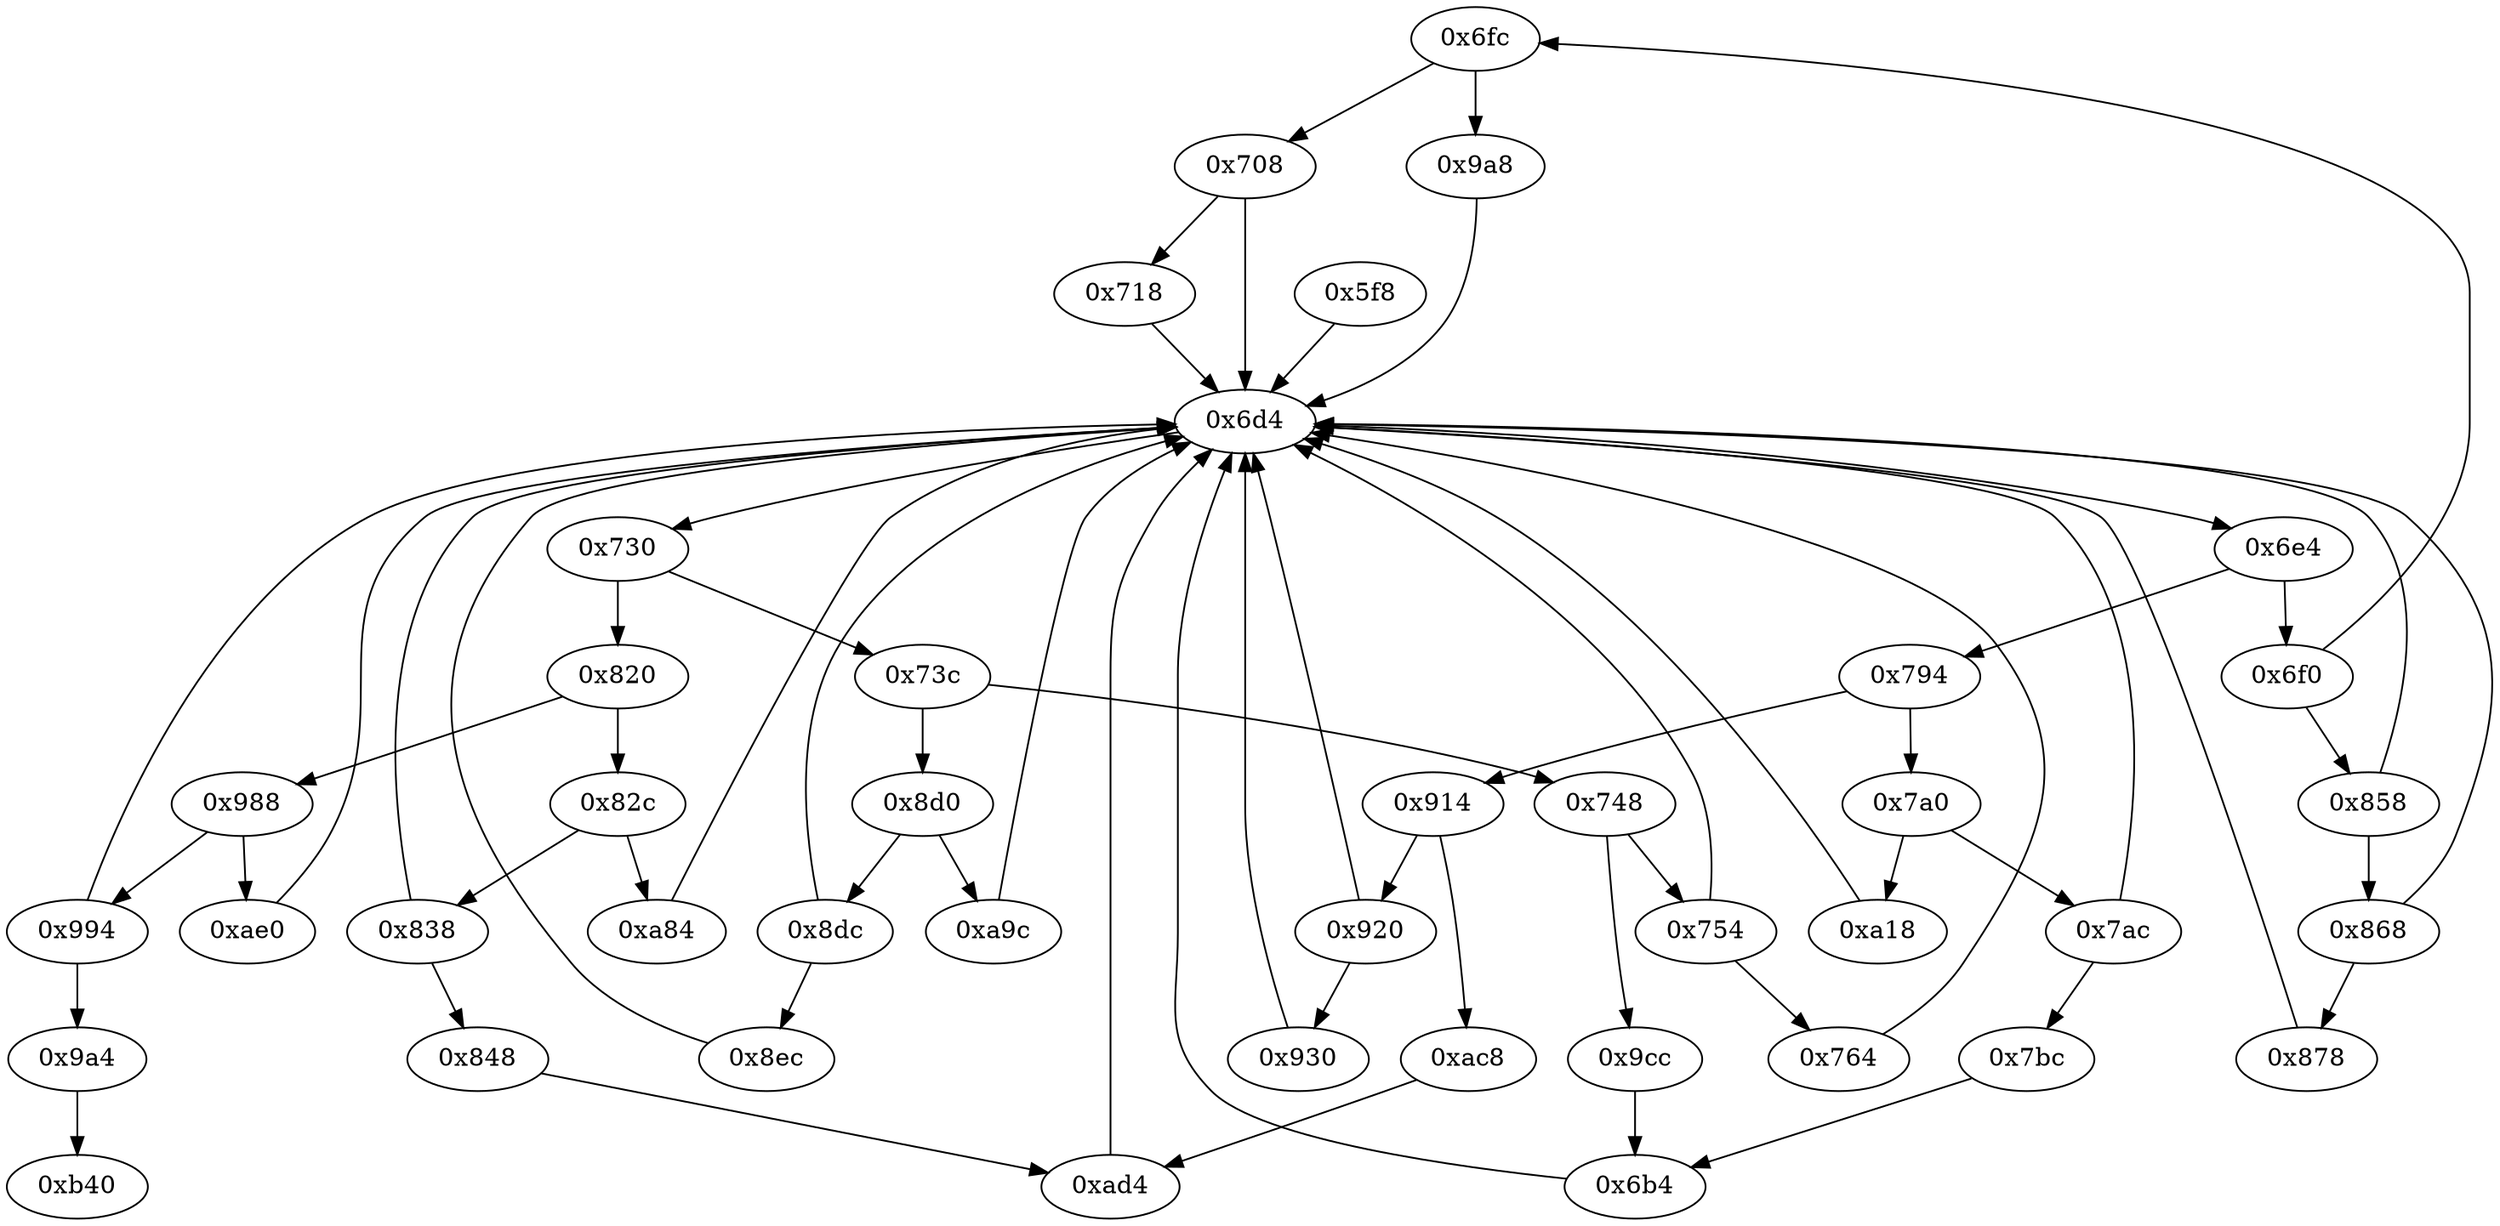 strict digraph "" {
	"0x6fc"	 [opcode="[u'ldr', u'cmp', u'b']"];
	"0x9a8"	 [opcode="[u'ldr', u'lsl', u'str', u'ldr', u'rsb', u'rsb', u'str', u'ldr', u'b']"];
	"0x6fc" -> "0x9a8";
	"0x708"	 [opcode="[u'ldr', u'cmp', u'mov', u'b']"];
	"0x6fc" -> "0x708";
	"0x9cc"	 [opcode="[u'ldr', u'ldr', u'bl', u'ldr', u'ldr', u'mvn', u'ldr', u'rsb', u'mvn', u'mul', u'eor', u'and', u'ldr', u'ldr', u'mov', u'mov', \
u'cmp', u'mov', u'b']"];
	"0x6b4"	 [opcode="[u'cmp', u'mov', u'mov', u'cmp', u'mov', u'mov', u'teq', u'mov']"];
	"0x9cc" -> "0x6b4";
	"0x8ec"	 [opcode="[u'ldr', u'str', u'ldr', u'str', u'ldr', u'ldr', u'ldr', u'cmp', u'mov', u'b']"];
	"0x6d4"	 [opcode="[u'mov', u'ldr', u'cmp', u'b']"];
	"0x8ec" -> "0x6d4";
	"0x6e4"	 [opcode="[u'ldr', u'cmp', u'b']"];
	"0x6d4" -> "0x6e4";
	"0x730"	 [opcode="[u'ldr', u'cmp', u'b']"];
	"0x6d4" -> "0x730";
	"0x7bc"	 [opcode="[u'ldr', u'ldr', u'ldr', u'rsb', u'sub', u'str', u'ldr', u'ldr', u'sub', u'add', u'add', u'str', u'ldr', u'ldr', u'sub', u'mul', \
u'eor', u'and', u'ldr', u'ldr', u'mov', u'mov', u'cmp', u'mov', u'b']"];
	"0x7bc" -> "0x6b4";
	"0x988"	 [opcode="[u'ldr', u'cmp', u'b']"];
	"0xae0"	 [opcode="[u'ldr', u'ldr', u'ldr', u'ldr', u'mov', u'rsb', u'cmp', u'mvn', u'mov', u'mul', u'mov', u'mvn', u'orr', u'cmn', u'mov', u'teq', \
u'mov', u'mov', u'cmn', u'mov', u'mov', u'cmp', u'mov', u'b']"];
	"0x988" -> "0xae0";
	"0x994"	 [opcode="[u'ldr', u'cmp', u'mov', u'b']"];
	"0x988" -> "0x994";
	"0x7a0"	 [opcode="[u'ldr', u'cmp', u'b']"];
	"0x7ac"	 [opcode="[u'ldr', u'cmp', u'mov', u'b']"];
	"0x7a0" -> "0x7ac";
	"0xa18"	 [opcode="[u'ldr', u'ldr', u'ldr', u'ldr', u'ldr', u'ldr', u'ldr', u'ldr', u'ldr', u'ldr', u'ldr', u'ldr', u'ldr', u'ldr', u'ldr', u'ldr', \
u'ldr', u'ldr', u'ldr', u'ldr', u'ldr', u'ldr', u'ldr', u'ldr', u'ldr', u'mov', u'b']"];
	"0x7a0" -> "0xa18";
	"0x8d0"	 [opcode="[u'ldr', u'cmp', u'b']"];
	"0xa9c"	 [opcode="[u'ldr', u'str', u'ldr', u'str', u'ldr', u'ldr', u'ldr', u'ldr', u'cmp', u'mov', u'b']"];
	"0x8d0" -> "0xa9c";
	"0x8dc"	 [opcode="[u'ldr', u'cmp', u'mov', u'b']"];
	"0x8d0" -> "0x8dc";
	"0xb40"	 [opcode="[u'mov', u'sub', u'pop']"];
	"0x794"	 [opcode="[u'ldr', u'cmp', u'b']"];
	"0x6e4" -> "0x794";
	"0x6f0"	 [opcode="[u'ldr', u'cmp', u'b']"];
	"0x6e4" -> "0x6f0";
	"0x868"	 [opcode="[u'ldr', u'cmp', u'mov', u'b']"];
	"0x868" -> "0x6d4";
	"0x878"	 [opcode="[u'ldr', u'mov', u'ldr', u'sub', u'mul', u'mov', u'eor', u'and', u'ldr', u'mov', u'ldr', u'cmp', u'mov', u'teq', u'mov', u'mov', \
u'cmp', u'mov', u'mov', u'cmp', u'mov', u'b']"];
	"0x868" -> "0x878";
	"0x848"	 [opcode="[u'mov', u'str', u'mov', u'b']"];
	"0xad4"	 [opcode="[u'str', u'ldr', u'b']"];
	"0x848" -> "0xad4";
	"0x820"	 [opcode="[u'ldr', u'cmp', u'b']"];
	"0x820" -> "0x988";
	"0x82c"	 [opcode="[u'ldr', u'cmp', u'b']"];
	"0x820" -> "0x82c";
	"0x920"	 [opcode="[u'ldr', u'cmp', u'mov', u'b']"];
	"0x920" -> "0x6d4";
	"0x930"	 [opcode="[u'ldr', u'mov', u'ldr', u'sub', u'mul', u'eor', u'and', u'ldr', u'mov', u'mov', u'ldr', u'ldr', u'cmp', u'mov', u'teq', u'ldr', \
u'mov', u'cmp', u'mov', u'cmp', u'mov', u'b']"];
	"0x920" -> "0x930";
	"0xa84"	 [opcode="[u'mov', u'str', u'ldr', u'str', u'ldr', u'b']"];
	"0xa84" -> "0x6d4";
	"0x718"	 [opcode="[u'ldr', u'ldr', u'bl', u'mvn', u'mov', u'b']"];
	"0x718" -> "0x6d4";
	"0x730" -> "0x820";
	"0x73c"	 [opcode="[u'ldr', u'cmp', u'b']"];
	"0x730" -> "0x73c";
	"0xa9c" -> "0x6d4";
	"0x754"	 [opcode="[u'ldr', u'cmp', u'mov', u'b']"];
	"0x754" -> "0x6d4";
	"0x764"	 [opcode="[u'ldrb', u'ldrb', u'eor', u'tst', u'ldr', u'mov', u'cmp', u'mov', u'mov', u'cmp', u'mov', u'b']"];
	"0x754" -> "0x764";
	"0x73c" -> "0x8d0";
	"0x748"	 [opcode="[u'ldr', u'cmp', u'b']"];
	"0x73c" -> "0x748";
	"0xae0" -> "0x6d4";
	"0x7ac" -> "0x6d4";
	"0x7ac" -> "0x7bc";
	"0xac8"	 [opcode="[u'ldr', u'str', u'ldr']"];
	"0xac8" -> "0xad4";
	"0x8dc" -> "0x8ec";
	"0x8dc" -> "0x6d4";
	"0x794" -> "0x7a0";
	"0x914"	 [opcode="[u'ldr', u'cmp', u'b']"];
	"0x794" -> "0x914";
	"0x6f0" -> "0x6fc";
	"0x858"	 [opcode="[u'ldr', u'cmp', u'mov', u'b']"];
	"0x6f0" -> "0x858";
	"0xa18" -> "0x6d4";
	"0x9a4"	 [opcode="[u'b']"];
	"0x9a4" -> "0xb40";
	"0x878" -> "0x6d4";
	"0x9a8" -> "0x6d4";
	"0x994" -> "0x6d4";
	"0x994" -> "0x9a4";
	"0x764" -> "0x6d4";
	"0x858" -> "0x6d4";
	"0x858" -> "0x868";
	"0x838"	 [opcode="[u'ldr', u'cmp', u'mov', u'b']"];
	"0x838" -> "0x6d4";
	"0x838" -> "0x848";
	"0x930" -> "0x6d4";
	"0x914" -> "0x920";
	"0x914" -> "0xac8";
	"0x6b4" -> "0x6d4";
	"0x708" -> "0x6d4";
	"0x708" -> "0x718";
	"0x82c" -> "0xa84";
	"0x82c" -> "0x838";
	"0x748" -> "0x9cc";
	"0x748" -> "0x754";
	"0xad4" -> "0x6d4";
	"0x5f8"	 [opcode="[u'push', u'add', u'sub', u'str', u'ldr', u'mvn', u'ldr', u'ldr', u'add', u'sub', u'sub', u'mul', u'mov', u'mvn', u'ldr', u'orr', \
u'cmn', u'mov', u'mov', u'ldr', u'strb', u'cmp', u'mov', u'strb', u'ldr', u'ldr', u'str', u'ldr', u'str', u'ldr', u'ldr', u'ldr', \
u'ldr', u'ldr', u'str', u'ldr', u'ldr', u'add', u'str', u'ldr', u'add', u'str', u'str', u'str', u'str', u'str', u'b']"];
	"0x5f8" -> "0x6d4";
}
